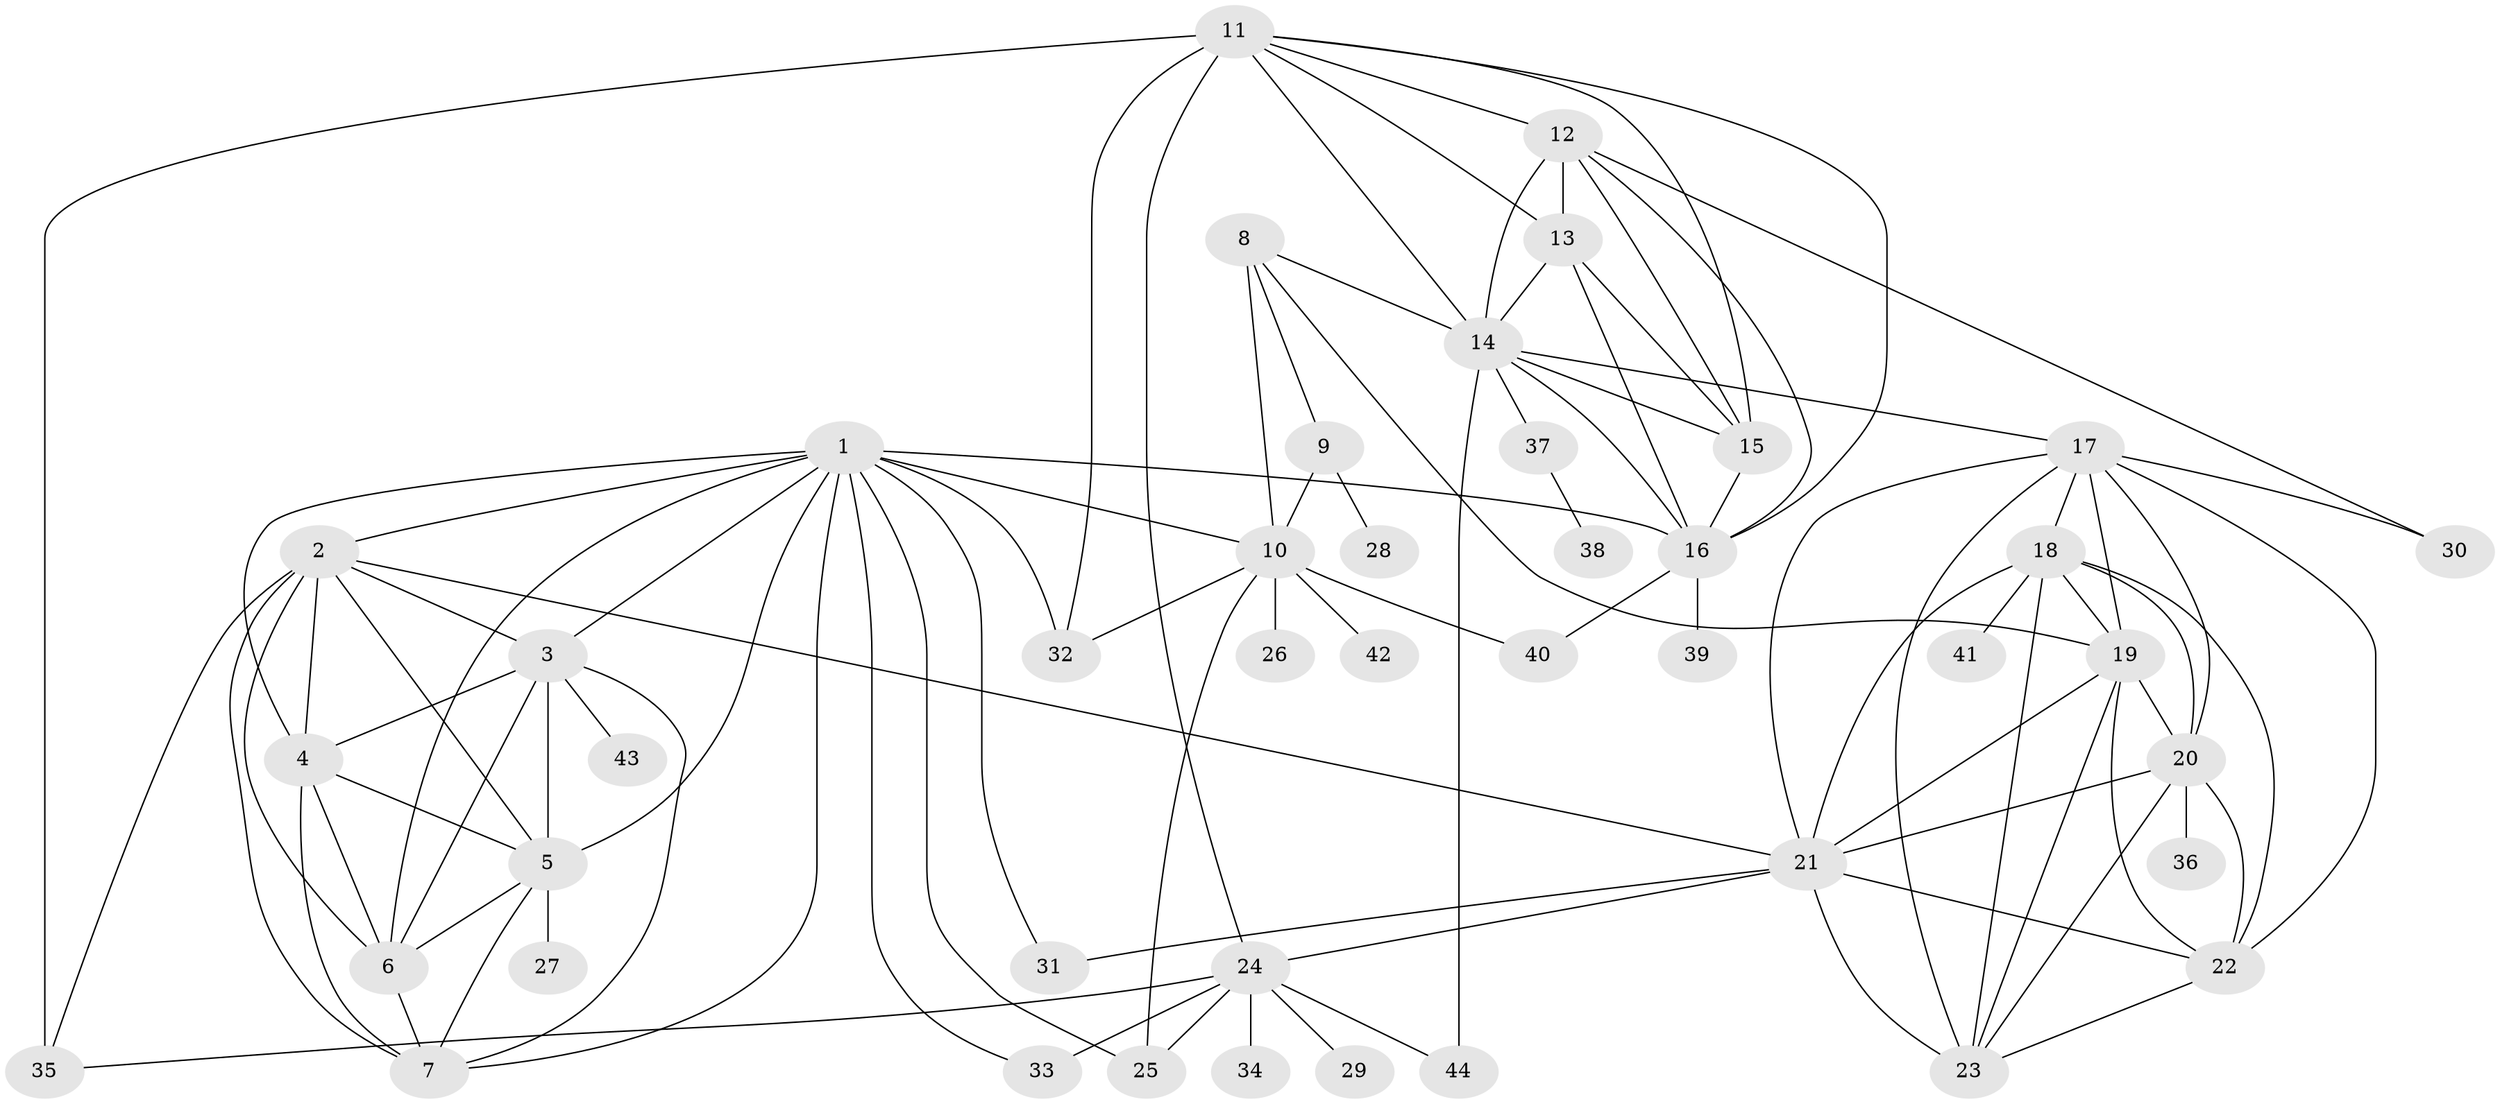 // original degree distribution, {13: 0.02112676056338028, 7: 0.04929577464788732, 9: 0.04225352112676056, 10: 0.056338028169014086, 12: 0.02112676056338028, 11: 0.014084507042253521, 8: 0.02112676056338028, 16: 0.007042253521126761, 6: 0.014084507042253521, 1: 0.6197183098591549, 2: 0.09859154929577464, 3: 0.028169014084507043, 4: 0.007042253521126761}
// Generated by graph-tools (version 1.1) at 2025/52/03/04/25 22:52:49]
// undirected, 44 vertices, 99 edges
graph export_dot {
  node [color=gray90,style=filled];
  1;
  2;
  3;
  4;
  5;
  6;
  7;
  8;
  9;
  10;
  11;
  12;
  13;
  14;
  15;
  16;
  17;
  18;
  19;
  20;
  21;
  22;
  23;
  24;
  25;
  26;
  27;
  28;
  29;
  30;
  31;
  32;
  33;
  34;
  35;
  36;
  37;
  38;
  39;
  40;
  41;
  42;
  43;
  44;
  1 -- 2 [weight=1.0];
  1 -- 3 [weight=1.0];
  1 -- 4 [weight=1.0];
  1 -- 5 [weight=1.0];
  1 -- 6 [weight=1.0];
  1 -- 7 [weight=1.0];
  1 -- 10 [weight=1.0];
  1 -- 16 [weight=1.0];
  1 -- 25 [weight=1.0];
  1 -- 31 [weight=1.0];
  1 -- 32 [weight=1.0];
  1 -- 33 [weight=1.0];
  2 -- 3 [weight=1.0];
  2 -- 4 [weight=4.0];
  2 -- 5 [weight=1.0];
  2 -- 6 [weight=1.0];
  2 -- 7 [weight=1.0];
  2 -- 21 [weight=1.0];
  2 -- 35 [weight=1.0];
  3 -- 4 [weight=1.0];
  3 -- 5 [weight=1.0];
  3 -- 6 [weight=1.0];
  3 -- 7 [weight=1.0];
  3 -- 43 [weight=1.0];
  4 -- 5 [weight=1.0];
  4 -- 6 [weight=1.0];
  4 -- 7 [weight=1.0];
  5 -- 6 [weight=1.0];
  5 -- 7 [weight=1.0];
  5 -- 27 [weight=5.0];
  6 -- 7 [weight=1.0];
  8 -- 9 [weight=1.0];
  8 -- 10 [weight=5.0];
  8 -- 14 [weight=1.0];
  8 -- 19 [weight=1.0];
  9 -- 10 [weight=5.0];
  9 -- 28 [weight=1.0];
  10 -- 25 [weight=1.0];
  10 -- 26 [weight=3.0];
  10 -- 32 [weight=2.0];
  10 -- 40 [weight=4.0];
  10 -- 42 [weight=2.0];
  11 -- 12 [weight=2.0];
  11 -- 13 [weight=2.0];
  11 -- 14 [weight=2.0];
  11 -- 15 [weight=2.0];
  11 -- 16 [weight=2.0];
  11 -- 24 [weight=1.0];
  11 -- 32 [weight=1.0];
  11 -- 35 [weight=8.0];
  12 -- 13 [weight=1.0];
  12 -- 14 [weight=1.0];
  12 -- 15 [weight=1.0];
  12 -- 16 [weight=1.0];
  12 -- 30 [weight=1.0];
  13 -- 14 [weight=1.0];
  13 -- 15 [weight=1.0];
  13 -- 16 [weight=1.0];
  14 -- 15 [weight=1.0];
  14 -- 16 [weight=1.0];
  14 -- 17 [weight=1.0];
  14 -- 37 [weight=1.0];
  14 -- 44 [weight=3.0];
  15 -- 16 [weight=1.0];
  16 -- 39 [weight=1.0];
  16 -- 40 [weight=1.0];
  17 -- 18 [weight=1.0];
  17 -- 19 [weight=1.0];
  17 -- 20 [weight=1.0];
  17 -- 21 [weight=1.0];
  17 -- 22 [weight=1.0];
  17 -- 23 [weight=1.0];
  17 -- 30 [weight=1.0];
  18 -- 19 [weight=1.0];
  18 -- 20 [weight=1.0];
  18 -- 21 [weight=1.0];
  18 -- 22 [weight=1.0];
  18 -- 23 [weight=1.0];
  18 -- 41 [weight=1.0];
  19 -- 20 [weight=1.0];
  19 -- 21 [weight=1.0];
  19 -- 22 [weight=1.0];
  19 -- 23 [weight=1.0];
  20 -- 21 [weight=1.0];
  20 -- 22 [weight=1.0];
  20 -- 23 [weight=1.0];
  20 -- 36 [weight=1.0];
  21 -- 22 [weight=1.0];
  21 -- 23 [weight=1.0];
  21 -- 24 [weight=1.0];
  21 -- 31 [weight=1.0];
  22 -- 23 [weight=1.0];
  24 -- 25 [weight=6.0];
  24 -- 29 [weight=5.0];
  24 -- 33 [weight=3.0];
  24 -- 34 [weight=4.0];
  24 -- 35 [weight=1.0];
  24 -- 44 [weight=1.0];
  37 -- 38 [weight=1.0];
}
